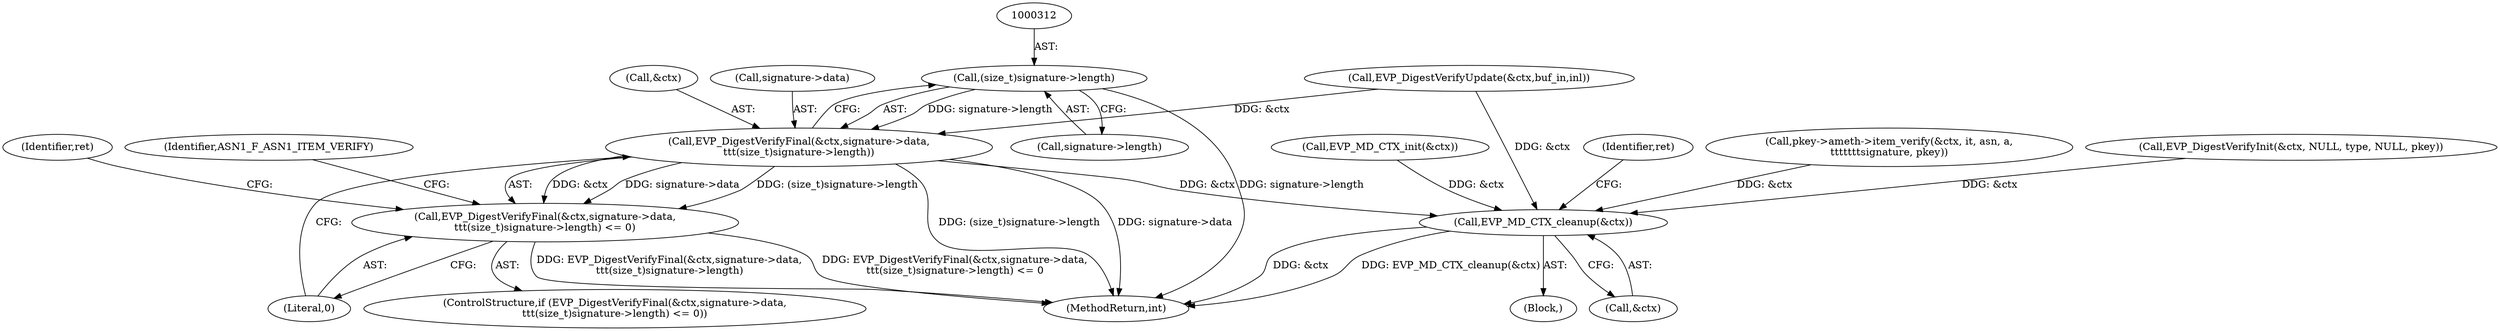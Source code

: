 digraph "0_openssl_cb62ab4b17818fe66d2fed0a7fe71969131c811b@pointer" {
"1000311" [label="(Call,(size_t)signature->length)"];
"1000305" [label="(Call,EVP_DigestVerifyFinal(&ctx,signature->data,\n\t\t\t(size_t)signature->length))"];
"1000304" [label="(Call,EVP_DigestVerifyFinal(&ctx,signature->data,\n\t\t\t(size_t)signature->length) <= 0)"];
"1000329" [label="(Call,EVP_MD_CTX_cleanup(&ctx))"];
"1000319" [label="(Identifier,ASN1_F_ASN1_ITEM_VERIFY)"];
"1000316" [label="(Literal,0)"];
"1000334" [label="(MethodReturn,int)"];
"1000306" [label="(Call,&ctx)"];
"1000329" [label="(Call,EVP_MD_CTX_cleanup(&ctx))"];
"1000304" [label="(Call,EVP_DigestVerifyFinal(&ctx,signature->data,\n\t\t\t(size_t)signature->length) <= 0)"];
"1000303" [label="(ControlStructure,if (EVP_DigestVerifyFinal(&ctx,signature->data,\n\t\t\t(size_t)signature->length) <= 0))"];
"1000305" [label="(Call,EVP_DigestVerifyFinal(&ctx,signature->data,\n\t\t\t(size_t)signature->length))"];
"1000111" [label="(Block,)"];
"1000333" [label="(Identifier,ret)"];
"1000197" [label="(Call,pkey->ameth->item_verify(&ctx, it, asn, a,\n\t\t\t\t\t\t\tsignature, pkey))"];
"1000326" [label="(Identifier,ret)"];
"1000330" [label="(Call,&ctx)"];
"1000308" [label="(Call,signature->data)"];
"1000313" [label="(Call,signature->length)"];
"1000311" [label="(Call,(size_t)signature->length)"];
"1000246" [label="(Call,EVP_DigestVerifyInit(&ctx, NULL, type, NULL, pkey))"];
"1000279" [label="(Call,EVP_DigestVerifyUpdate(&ctx,buf_in,inl))"];
"1000154" [label="(Call,EVP_MD_CTX_init(&ctx))"];
"1000311" -> "1000305"  [label="AST: "];
"1000311" -> "1000313"  [label="CFG: "];
"1000312" -> "1000311"  [label="AST: "];
"1000313" -> "1000311"  [label="AST: "];
"1000305" -> "1000311"  [label="CFG: "];
"1000311" -> "1000334"  [label="DDG: signature->length"];
"1000311" -> "1000305"  [label="DDG: signature->length"];
"1000305" -> "1000304"  [label="AST: "];
"1000306" -> "1000305"  [label="AST: "];
"1000308" -> "1000305"  [label="AST: "];
"1000316" -> "1000305"  [label="CFG: "];
"1000305" -> "1000334"  [label="DDG: (size_t)signature->length"];
"1000305" -> "1000334"  [label="DDG: signature->data"];
"1000305" -> "1000304"  [label="DDG: &ctx"];
"1000305" -> "1000304"  [label="DDG: signature->data"];
"1000305" -> "1000304"  [label="DDG: (size_t)signature->length"];
"1000279" -> "1000305"  [label="DDG: &ctx"];
"1000305" -> "1000329"  [label="DDG: &ctx"];
"1000304" -> "1000303"  [label="AST: "];
"1000304" -> "1000316"  [label="CFG: "];
"1000316" -> "1000304"  [label="AST: "];
"1000319" -> "1000304"  [label="CFG: "];
"1000326" -> "1000304"  [label="CFG: "];
"1000304" -> "1000334"  [label="DDG: EVP_DigestVerifyFinal(&ctx,signature->data,\n\t\t\t(size_t)signature->length) <= 0"];
"1000304" -> "1000334"  [label="DDG: EVP_DigestVerifyFinal(&ctx,signature->data,\n\t\t\t(size_t)signature->length)"];
"1000329" -> "1000111"  [label="AST: "];
"1000329" -> "1000330"  [label="CFG: "];
"1000330" -> "1000329"  [label="AST: "];
"1000333" -> "1000329"  [label="CFG: "];
"1000329" -> "1000334"  [label="DDG: EVP_MD_CTX_cleanup(&ctx)"];
"1000329" -> "1000334"  [label="DDG: &ctx"];
"1000279" -> "1000329"  [label="DDG: &ctx"];
"1000154" -> "1000329"  [label="DDG: &ctx"];
"1000246" -> "1000329"  [label="DDG: &ctx"];
"1000197" -> "1000329"  [label="DDG: &ctx"];
}

